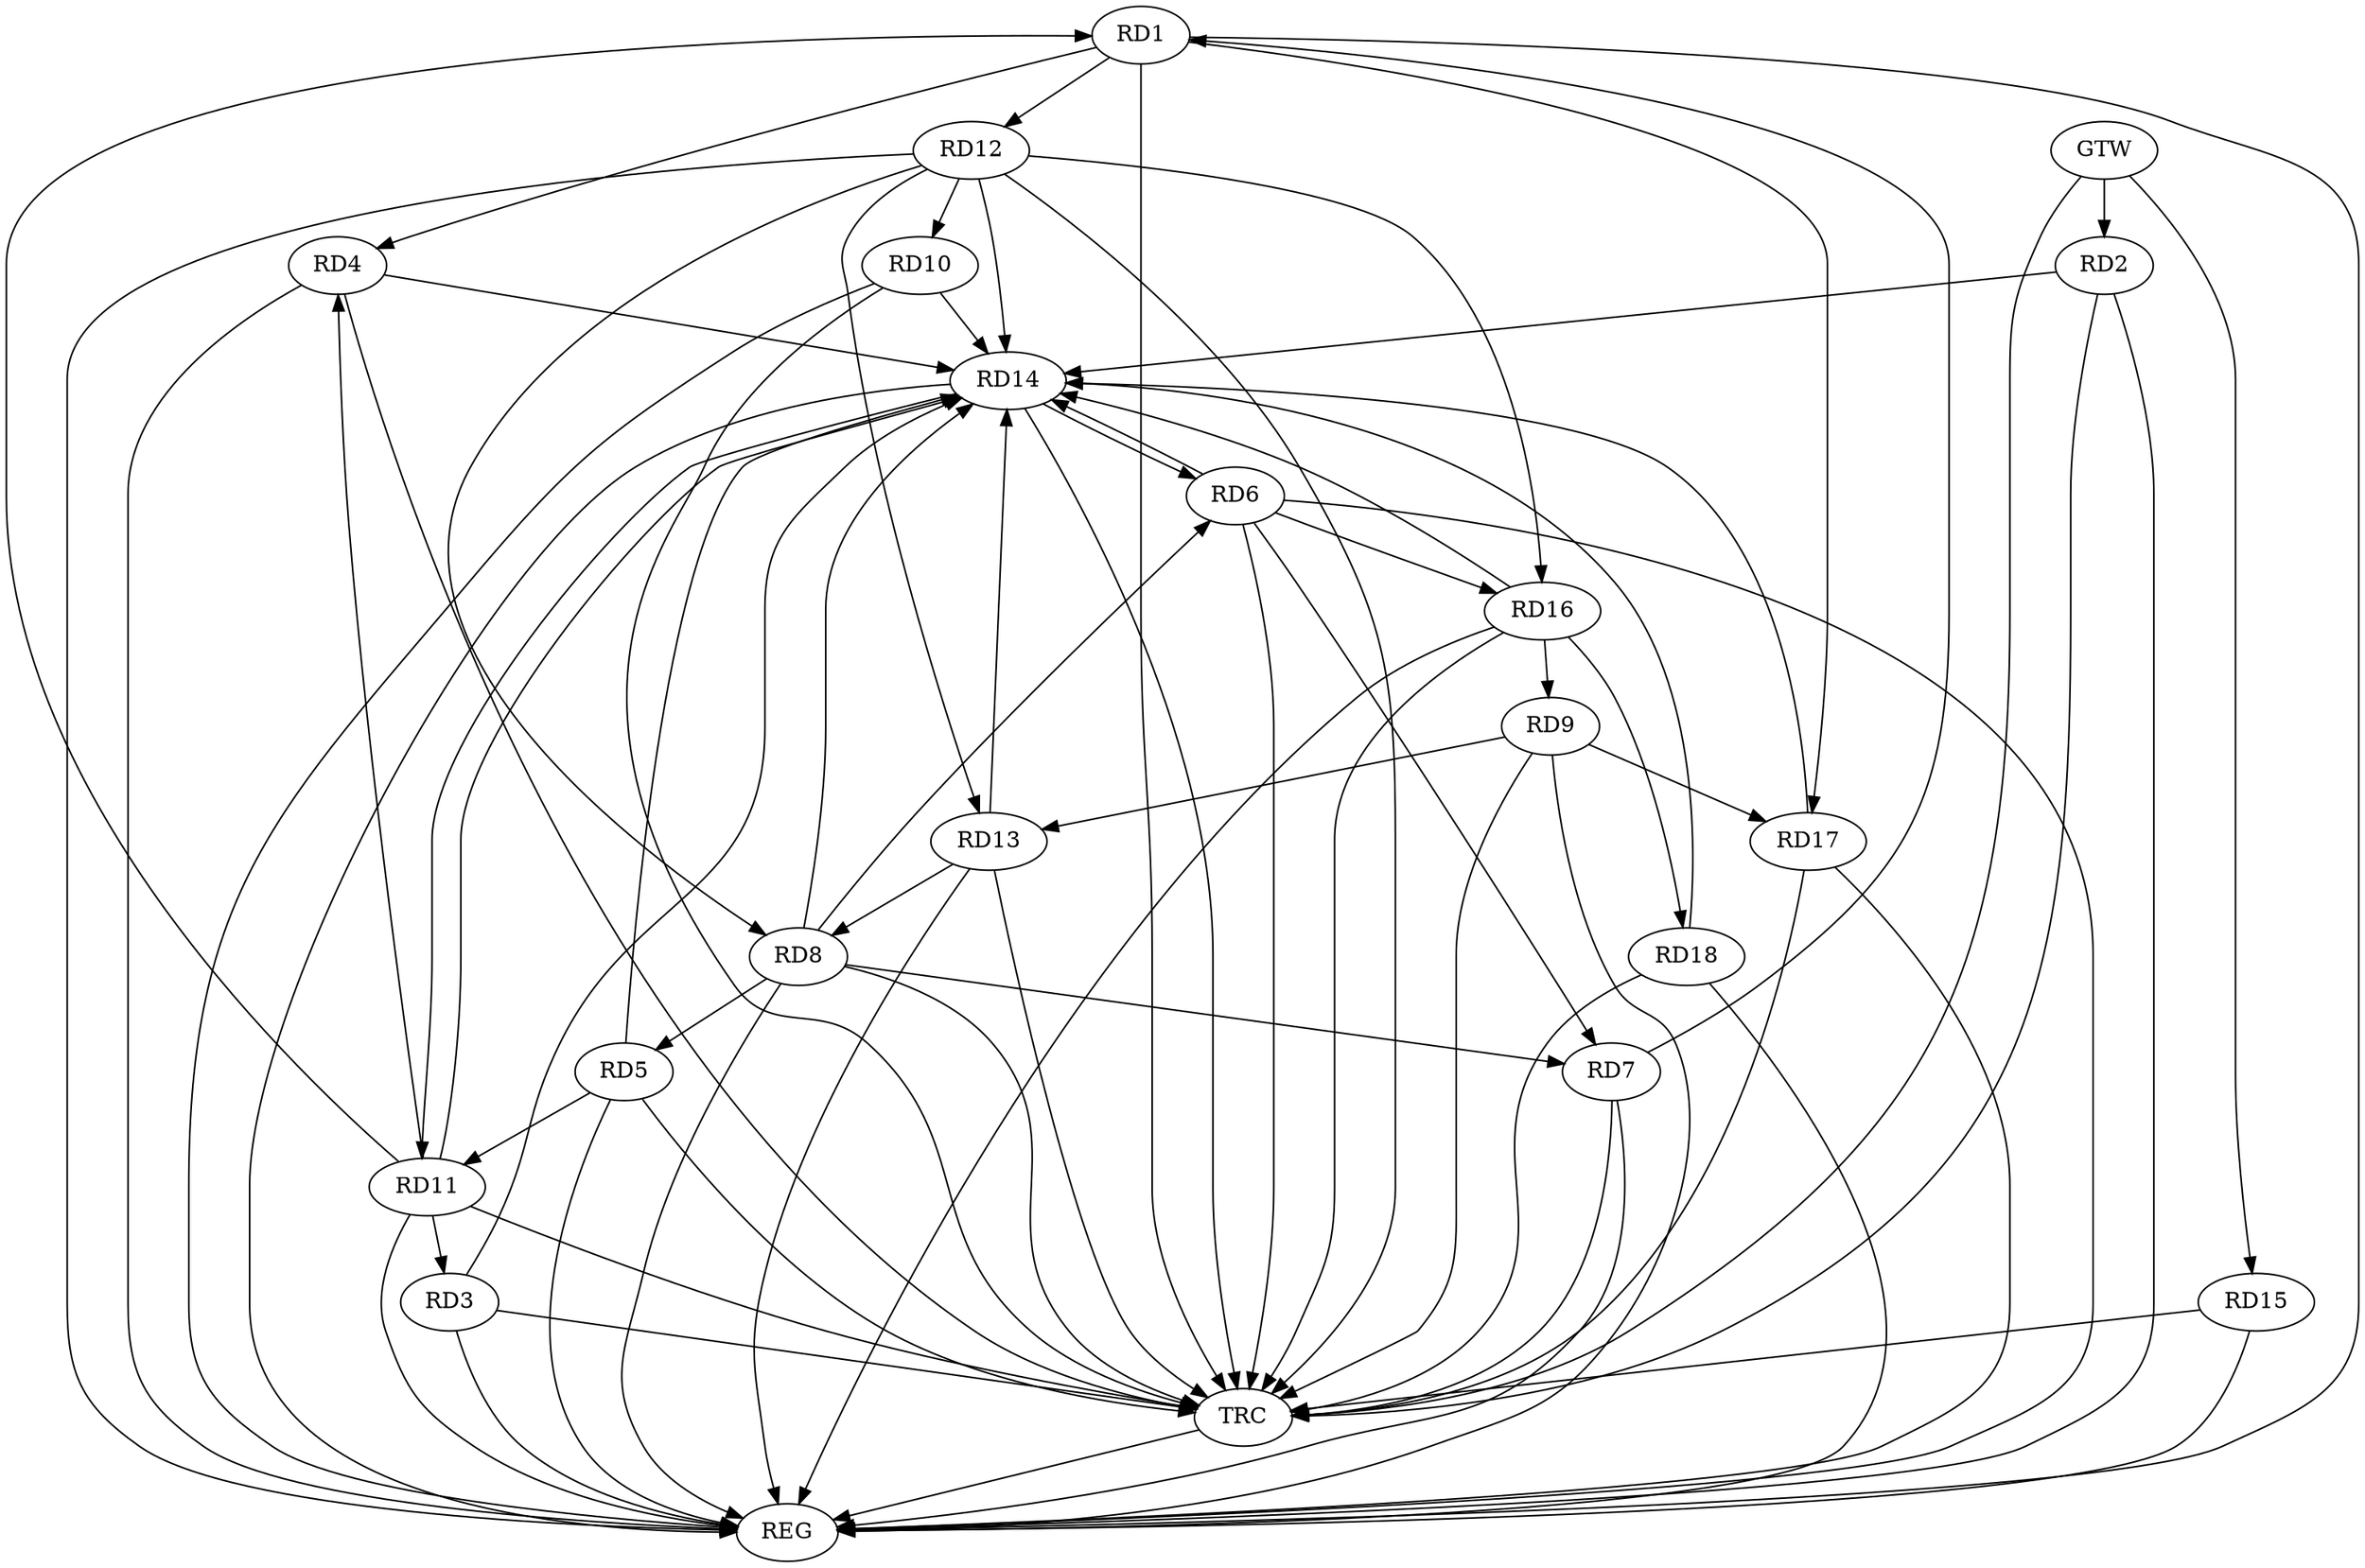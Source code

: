 strict digraph G {
  RD1 [ label="RD1" ];
  RD2 [ label="RD2" ];
  RD3 [ label="RD3" ];
  RD4 [ label="RD4" ];
  RD5 [ label="RD5" ];
  RD6 [ label="RD6" ];
  RD7 [ label="RD7" ];
  RD8 [ label="RD8" ];
  RD9 [ label="RD9" ];
  RD10 [ label="RD10" ];
  RD11 [ label="RD11" ];
  RD12 [ label="RD12" ];
  RD13 [ label="RD13" ];
  RD14 [ label="RD14" ];
  RD15 [ label="RD15" ];
  RD16 [ label="RD16" ];
  RD17 [ label="RD17" ];
  RD18 [ label="RD18" ];
  GTW [ label="GTW" ];
  REG [ label="REG" ];
  TRC [ label="TRC" ];
  RD1 -> RD4;
  RD7 -> RD1;
  RD11 -> RD1;
  RD1 -> RD12;
  RD1 -> RD17;
  RD11 -> RD3;
  RD11 -> RD4;
  RD8 -> RD5;
  RD5 -> RD11;
  RD5 -> RD14;
  RD6 -> RD7;
  RD8 -> RD6;
  RD6 -> RD14;
  RD14 -> RD6;
  RD6 -> RD16;
  RD8 -> RD7;
  RD12 -> RD8;
  RD13 -> RD8;
  RD9 -> RD13;
  RD16 -> RD9;
  RD9 -> RD17;
  RD12 -> RD10;
  RD10 -> RD14;
  RD14 -> RD11;
  RD12 -> RD13;
  RD12 -> RD14;
  RD12 -> RD16;
  RD16 -> RD14;
  RD16 -> RD18;
  GTW -> RD2;
  GTW -> RD15;
  RD1 -> REG;
  RD2 -> REG;
  RD3 -> REG;
  RD4 -> REG;
  RD5 -> REG;
  RD6 -> REG;
  RD7 -> REG;
  RD8 -> REG;
  RD9 -> REG;
  RD10 -> REG;
  RD11 -> REG;
  RD12 -> REG;
  RD13 -> REG;
  RD14 -> REG;
  RD15 -> REG;
  RD16 -> REG;
  RD17 -> REG;
  RD18 -> REG;
  RD1 -> TRC;
  RD2 -> TRC;
  RD3 -> TRC;
  RD4 -> TRC;
  RD5 -> TRC;
  RD6 -> TRC;
  RD7 -> TRC;
  RD8 -> TRC;
  RD9 -> TRC;
  RD10 -> TRC;
  RD11 -> TRC;
  RD12 -> TRC;
  RD13 -> TRC;
  RD14 -> TRC;
  RD15 -> TRC;
  RD16 -> TRC;
  RD17 -> TRC;
  RD18 -> TRC;
  GTW -> TRC;
  TRC -> REG;
  RD18 -> RD14;
  RD2 -> RD14;
  RD8 -> RD14;
  RD17 -> RD14;
  RD11 -> RD14;
  RD13 -> RD14;
  RD4 -> RD14;
  RD3 -> RD14;
}
